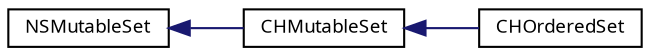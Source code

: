 digraph "Graphical Class Hierarchy"
{
  bgcolor="transparent";
  edge [fontname="LucidaGrande",fontsize="9",labelfontname="LucidaGrande",labelfontsize="9"];
  node [fontname="LucidaGrande",fontsize="9",shape=record];
  rankdir="LR";
  Node1 [label="NSMutableSet",height=0.2,width=0.4,color="black",URL="/Users/pavellitvinenko/Documents/My Projects/LoopsequeDJ/App/Libraries/CHDataStructures/doxygen/doxygen-cocoa-tags.xml$http://developer.apple.com/mac/library/documentation/Cocoa/Reference/Foundation/Classes/NSMutableSet_Class/Reference/NSMutableSet.html"];
  Node1 -> Node2 [dir="back",color="midnightblue",fontsize="9",style="solid",fontname="LucidaGrande"];
  Node2 [label="CHMutableSet",height=0.2,width=0.4,color="black",URL="$interface_c_h_mutable_set.html",tooltip="A mutable set class."];
  Node2 -> Node3 [dir="back",color="midnightblue",fontsize="9",style="solid",fontname="LucidaGrande"];
  Node3 [label="CHOrderedSet",height=0.2,width=0.4,color="black",URL="$interface_c_h_ordered_set.html",tooltip="A set which also maintains order of insertion, including manual reordering."];
}
